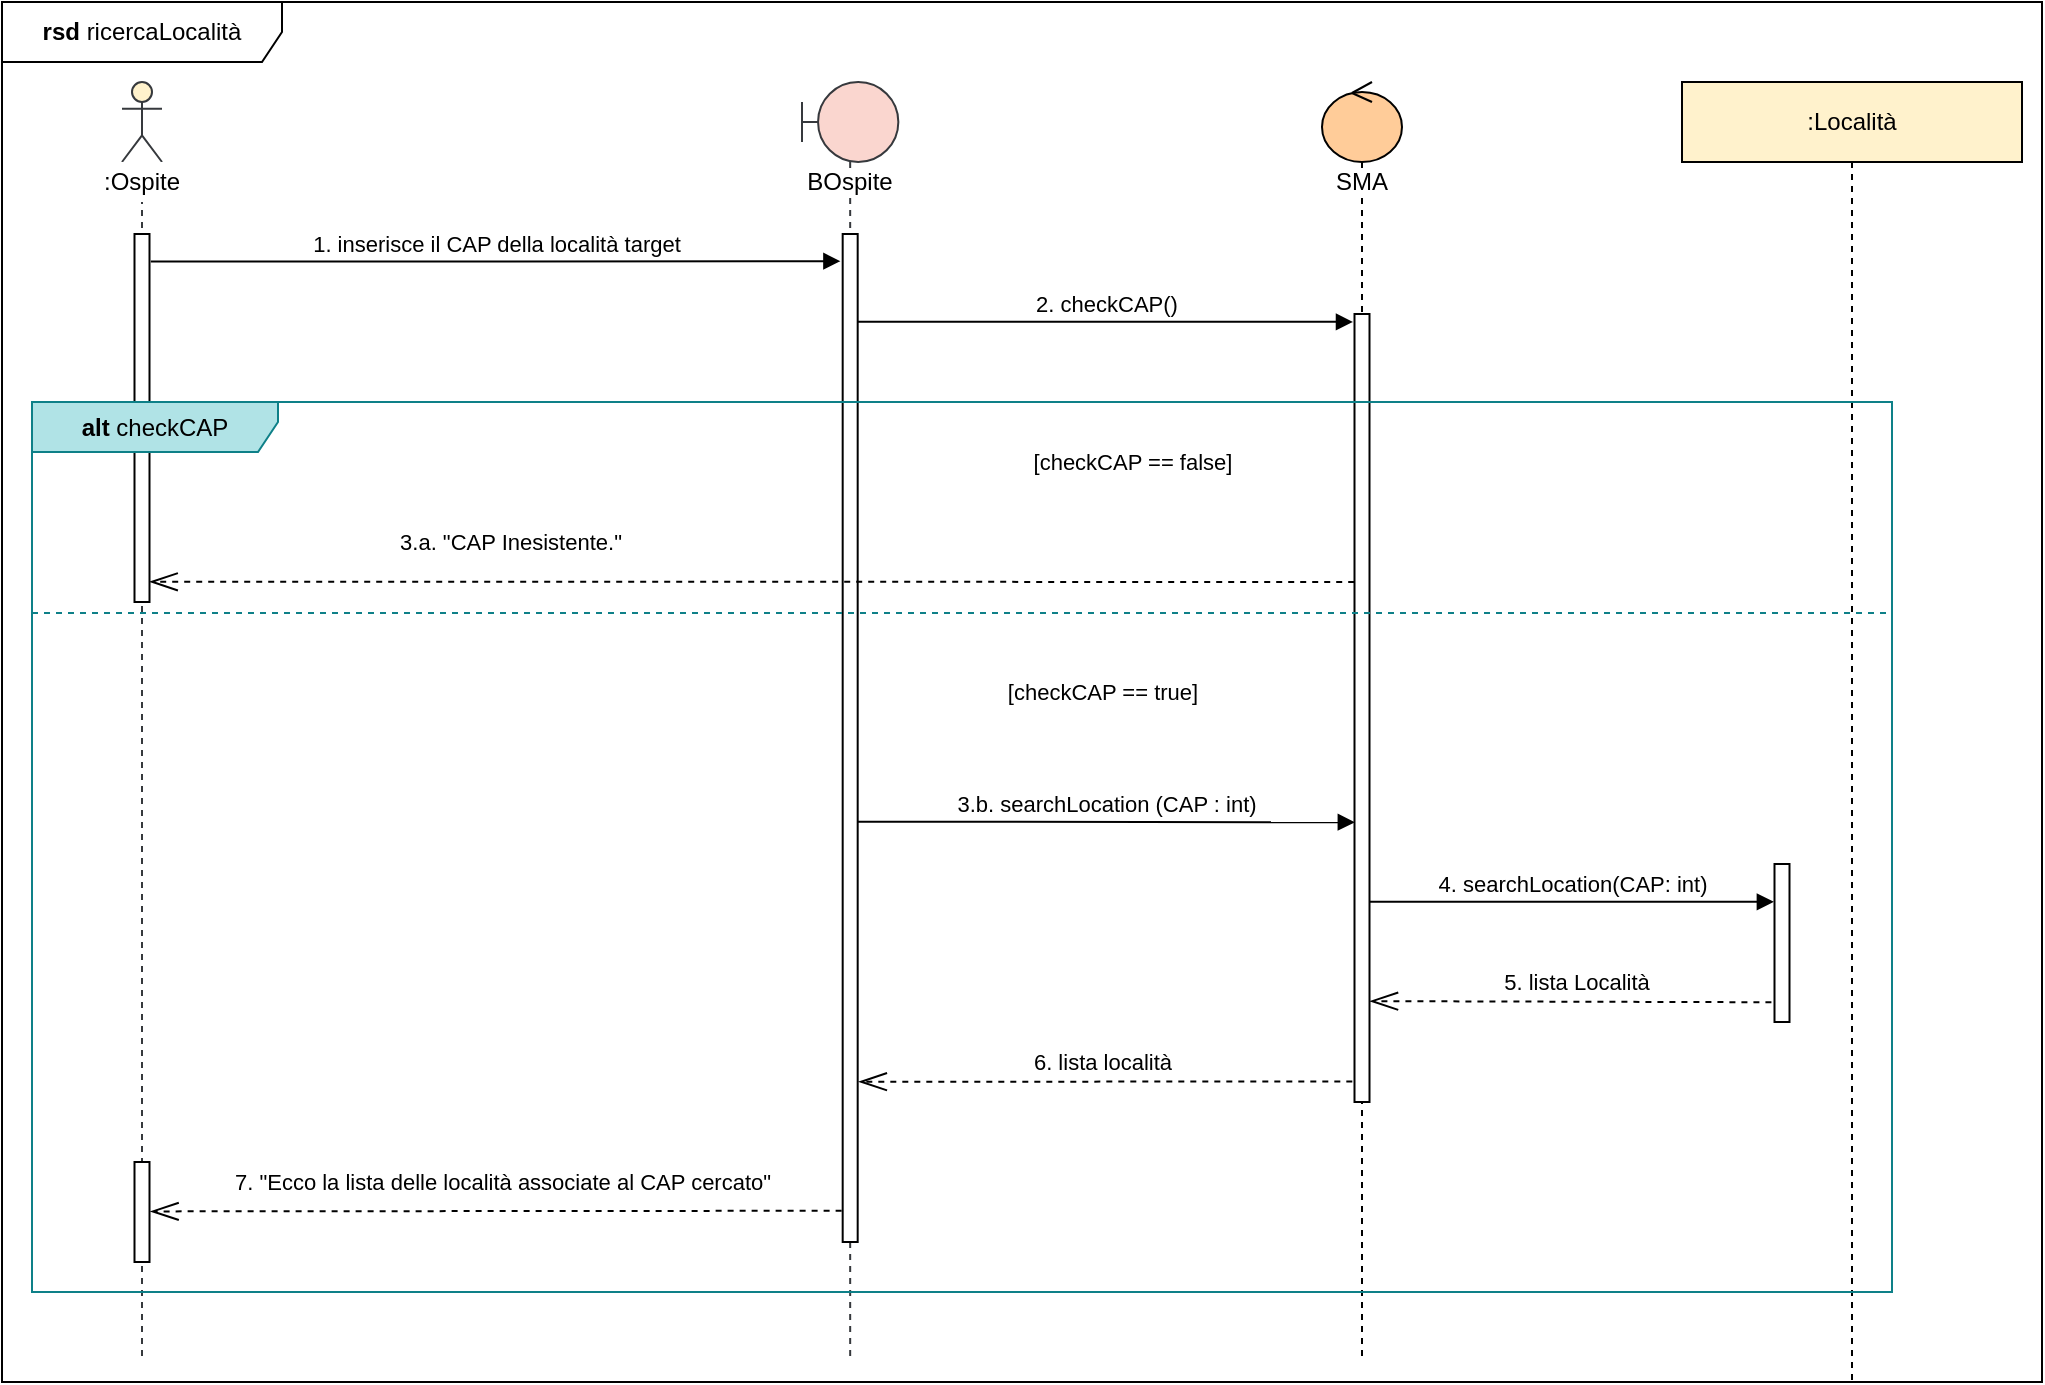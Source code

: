 <mxfile version="13.9.9" type="device"><diagram id="MIO8tU1UEvl1B__BIQpK" name="Page-1"><mxGraphModel dx="852" dy="1663" grid="1" gridSize="10" guides="1" tooltips="1" connect="1" arrows="1" fold="1" page="1" pageScale="1" pageWidth="827" pageHeight="1169" math="0" shadow="0"><root><mxCell id="0"/><mxCell id="1" parent="0"/><mxCell id="yAodXcxc0bv4qq1QAj_a-29" value="&lt;b&gt;rsd &lt;/b&gt;ricercaLocalità" style="shape=umlFrame;whiteSpace=wrap;html=1;fillColor=#ffffff;width=140;height=30;" parent="1" vertex="1"><mxGeometry x="140" y="-1040" width="1020" height="690" as="geometry"/></mxCell><mxCell id="biBlbflUzNOPunbcJSMS-9" value="1. inserisce il CAP della località target" style="html=1;verticalAlign=bottom;startArrow=none;endArrow=block;startSize=8;exitX=1.087;exitY=0.075;exitDx=0;exitDy=0;exitPerimeter=0;startFill=0;entryX=-0.152;entryY=0.027;entryDx=0;entryDy=0;entryPerimeter=0;" parent="1" source="yAodXcxc0bv4qq1QAj_a-8" target="yAodXcxc0bv4qq1QAj_a-7" edge="1"><mxGeometry relative="1" as="geometry"><mxPoint x="324" y="-909.96" as="sourcePoint"/><mxPoint x="530" y="-910" as="targetPoint"/></mxGeometry></mxCell><mxCell id="biBlbflUzNOPunbcJSMS-3" value="" style="shape=umlLifeline;participant=umlActor;perimeter=lifelinePerimeter;whiteSpace=wrap;html=1;container=1;collapsible=0;recursiveResize=0;verticalAlign=top;spacingTop=36;outlineConnect=0;strokeColor=#36393d;fillColor=#FFF2CC;" parent="1" vertex="1"><mxGeometry x="200" y="-1000" width="20" height="640" as="geometry"/></mxCell><mxCell id="yAodXcxc0bv4qq1QAj_a-8" value="" style="html=1;points=[];perimeter=orthogonalPerimeter;fillColor=#ffffff;" parent="biBlbflUzNOPunbcJSMS-3" vertex="1"><mxGeometry x="6.25" y="76" width="7.5" height="184" as="geometry"/></mxCell><mxCell id="yAodXcxc0bv4qq1QAj_a-27" value="" style="html=1;points=[];perimeter=orthogonalPerimeter;fillColor=#ffffff;" parent="biBlbflUzNOPunbcJSMS-3" vertex="1"><mxGeometry x="6.25" y="540" width="7.5" height="50" as="geometry"/></mxCell><mxCell id="TRykJOhFTjoU_KH9r5qd-1" value=":Ospite" style="text;html=1;strokeColor=none;align=center;verticalAlign=middle;whiteSpace=wrap;rounded=0;fillColor=#ffffff;" parent="1" vertex="1"><mxGeometry x="180" y="-960" width="60" height="20" as="geometry"/></mxCell><mxCell id="yAodXcxc0bv4qq1QAj_a-1" value="&lt;span style=&quot;background-color: rgb(255 , 255 , 255)&quot;&gt;SMA&lt;/span&gt;" style="shape=umlLifeline;participant=umlControl;perimeter=lifelinePerimeter;whiteSpace=wrap;html=1;container=1;collapsible=0;recursiveResize=0;verticalAlign=top;spacingTop=36;outlineConnect=0;fillColor=#FFCC99;" parent="1" vertex="1"><mxGeometry x="800" y="-1000" width="40" height="640" as="geometry"/></mxCell><mxCell id="yAodXcxc0bv4qq1QAj_a-2" value="" style="html=1;points=[];perimeter=orthogonalPerimeter;fillColor=#ffffff;" parent="yAodXcxc0bv4qq1QAj_a-1" vertex="1"><mxGeometry x="16.25" y="116" width="7.5" height="394" as="geometry"/></mxCell><mxCell id="yAodXcxc0bv4qq1QAj_a-3" value="&lt;span style=&quot;background-color: rgb(255 , 255 , 255)&quot;&gt;BOspite&lt;br&gt;&lt;br&gt;&lt;/span&gt;" style="shape=umlLifeline;participant=umlBoundary;perimeter=lifelinePerimeter;whiteSpace=wrap;html=1;container=1;collapsible=0;recursiveResize=0;verticalAlign=top;spacingTop=36;outlineConnect=0;strokeColor=#36393d;fillColor=#FAD6CF;size=40;" parent="1" vertex="1"><mxGeometry x="540" y="-1000" width="48.17" height="640" as="geometry"/></mxCell><mxCell id="yAodXcxc0bv4qq1QAj_a-7" value="" style="html=1;points=[];perimeter=orthogonalPerimeter;fillColor=#ffffff;" parent="yAodXcxc0bv4qq1QAj_a-3" vertex="1"><mxGeometry x="20.34" y="76" width="7.5" height="504" as="geometry"/></mxCell><mxCell id="yAodXcxc0bv4qq1QAj_a-11" value="&lt;font style=&quot;font-size: 11px&quot;&gt;[checkCAP == false]&lt;/font&gt;" style="text;html=1;align=center;verticalAlign=middle;resizable=0;points=[];autosize=1;" parent="1" vertex="1"><mxGeometry x="650" y="-820" width="110" height="20" as="geometry"/></mxCell><mxCell id="yAodXcxc0bv4qq1QAj_a-12" value="" style="endArrow=openThin;dashed=1;endFill=0;endSize=12;html=1;entryX=1.013;entryY=0.945;entryDx=0;entryDy=0;entryPerimeter=0;exitX=-0.02;exitY=0.34;exitDx=0;exitDy=0;exitPerimeter=0;" parent="1" source="yAodXcxc0bv4qq1QAj_a-2" target="yAodXcxc0bv4qq1QAj_a-8" edge="1"><mxGeometry width="160" relative="1" as="geometry"><mxPoint x="810" y="-750" as="sourcePoint"/><mxPoint x="290" y="-750" as="targetPoint"/><Array as="points"/></mxGeometry></mxCell><mxCell id="yAodXcxc0bv4qq1QAj_a-13" value="&lt;font style=&quot;font-size: 11px&quot;&gt;3.a. &quot;CAP Inesistente.&quot;&lt;/font&gt;" style="text;html=1;align=center;verticalAlign=middle;resizable=0;points=[];autosize=1;" parent="1" vertex="1"><mxGeometry x="329" y="-780" width="130" height="20" as="geometry"/></mxCell><mxCell id="yAodXcxc0bv4qq1QAj_a-16" value="&lt;font style=&quot;font-size: 11px&quot;&gt;[checkCAP == true]&lt;/font&gt;" style="text;html=1;align=center;verticalAlign=middle;resizable=0;points=[];autosize=1;" parent="1" vertex="1"><mxGeometry x="635" y="-705" width="110" height="20" as="geometry"/></mxCell><mxCell id="yAodXcxc0bv4qq1QAj_a-17" value="" style="endArrow=openThin;dashed=1;endFill=0;endSize=12;html=1;entryX=1.035;entryY=0.872;entryDx=0;entryDy=0;entryPerimeter=0;exitX=-0.205;exitY=0.875;exitDx=0;exitDy=0;exitPerimeter=0;" parent="1" source="yAodXcxc0bv4qq1QAj_a-28" target="yAodXcxc0bv4qq1QAj_a-2" edge="1"><mxGeometry width="160" relative="1" as="geometry"><mxPoint x="1016.5" y="-540" as="sourcePoint"/><mxPoint x="840" y="-540" as="targetPoint"/><Array as="points"/></mxGeometry></mxCell><mxCell id="yAodXcxc0bv4qq1QAj_a-18" value=":Località" style="shape=umlLifeline;perimeter=lifelinePerimeter;whiteSpace=wrap;html=1;container=1;collapsible=0;recursiveResize=0;outlineConnect=0;fillColor=#FFF2CC;" parent="1" vertex="1"><mxGeometry x="980" y="-1000" width="170" height="650" as="geometry"/></mxCell><mxCell id="yAodXcxc0bv4qq1QAj_a-28" value="" style="html=1;points=[];perimeter=orthogonalPerimeter;fillColor=#ffffff;" parent="yAodXcxc0bv4qq1QAj_a-18" vertex="1"><mxGeometry x="46.25" y="391" width="7.5" height="79" as="geometry"/></mxCell><mxCell id="yAodXcxc0bv4qq1QAj_a-19" value="2. checkCAP()" style="html=1;verticalAlign=bottom;startArrow=none;endArrow=block;startSize=8;exitX=0.975;exitY=0.087;exitDx=0;exitDy=0;exitPerimeter=0;startFill=0;entryX=-0.102;entryY=0.01;entryDx=0;entryDy=0;entryPerimeter=0;" parent="1" source="yAodXcxc0bv4qq1QAj_a-7" target="yAodXcxc0bv4qq1QAj_a-2" edge="1"><mxGeometry relative="1" as="geometry"><mxPoint x="643.5" y="-879.96" as="sourcePoint"/><mxPoint x="744" y="-880" as="targetPoint"/></mxGeometry></mxCell><mxCell id="yAodXcxc0bv4qq1QAj_a-20" value="3.b. searchLocation (CAP : int)" style="html=1;verticalAlign=bottom;startArrow=none;endArrow=block;startSize=8;exitX=0.981;exitY=0.583;exitDx=0;exitDy=0;exitPerimeter=0;startFill=0;entryX=0.021;entryY=0.645;entryDx=0;entryDy=0;entryPerimeter=0;" parent="1" source="yAodXcxc0bv4qq1QAj_a-7" target="yAodXcxc0bv4qq1QAj_a-2" edge="1"><mxGeometry relative="1" as="geometry"><mxPoint x="615" y="-629.96" as="sourcePoint"/><mxPoint x="785" y="-630" as="targetPoint"/></mxGeometry></mxCell><mxCell id="yAodXcxc0bv4qq1QAj_a-21" value="4. searchLocation(CAP: int)" style="html=1;verticalAlign=bottom;startArrow=none;endArrow=block;startSize=8;exitX=0.999;exitY=0.746;exitDx=0;exitDy=0;exitPerimeter=0;startFill=0;entryX=-0.042;entryY=0.239;entryDx=0;entryDy=0;entryPerimeter=0;" parent="1" source="yAodXcxc0bv4qq1QAj_a-2" target="yAodXcxc0bv4qq1QAj_a-28" edge="1"><mxGeometry relative="1" as="geometry"><mxPoint x="840" y="-589.96" as="sourcePoint"/><mxPoint x="1010" y="-590" as="targetPoint"/></mxGeometry></mxCell><mxCell id="yAodXcxc0bv4qq1QAj_a-22" value="&lt;font style=&quot;font-size: 11px&quot;&gt;5. lista Località&lt;/font&gt;" style="text;html=1;align=center;verticalAlign=middle;resizable=0;points=[];autosize=1;" parent="1" vertex="1"><mxGeometry x="882" y="-560" width="90" height="20" as="geometry"/></mxCell><mxCell id="yAodXcxc0bv4qq1QAj_a-23" value="" style="endArrow=openThin;dashed=1;endFill=0;endSize=12;html=1;entryX=1.073;entryY=0.494;entryDx=0;entryDy=0;entryPerimeter=0;exitX=-0.071;exitY=0.969;exitDx=0;exitDy=0;exitPerimeter=0;" parent="1" source="yAodXcxc0bv4qq1QAj_a-7" target="yAodXcxc0bv4qq1QAj_a-27" edge="1"><mxGeometry width="160" relative="1" as="geometry"><mxPoint x="480" y="-435.5" as="sourcePoint"/><mxPoint x="270" y="-435.5" as="targetPoint"/><Array as="points"/></mxGeometry></mxCell><mxCell id="yAodXcxc0bv4qq1QAj_a-24" value="&lt;font style=&quot;font-size: 11px&quot;&gt;7. &quot;Ecco la lista delle località associate al CAP cercato&quot;&lt;/font&gt;" style="text;html=1;align=center;verticalAlign=middle;resizable=0;points=[];autosize=1;" parent="1" vertex="1"><mxGeometry x="250" y="-460" width="280" height="20" as="geometry"/></mxCell><mxCell id="yAodXcxc0bv4qq1QAj_a-25" value="" style="endArrow=openThin;dashed=1;endFill=0;endSize=12;html=1;entryX=1.077;entryY=0.841;entryDx=0;entryDy=0;entryPerimeter=0;exitX=-0.146;exitY=0.974;exitDx=0;exitDy=0;exitPerimeter=0;" parent="1" source="yAodXcxc0bv4qq1QAj_a-2" target="yAodXcxc0bv4qq1QAj_a-7" edge="1"><mxGeometry width="160" relative="1" as="geometry"><mxPoint x="778.25" y="-500" as="sourcePoint"/><mxPoint x="570" y="-501" as="targetPoint"/><Array as="points"/></mxGeometry></mxCell><mxCell id="yAodXcxc0bv4qq1QAj_a-26" value="&lt;font style=&quot;font-size: 11px&quot;&gt;6. lista località&lt;/font&gt;" style="text;html=1;align=center;verticalAlign=middle;resizable=0;points=[];autosize=1;" parent="1" vertex="1"><mxGeometry x="650" y="-520" width="80" height="20" as="geometry"/></mxCell><mxCell id="yAodXcxc0bv4qq1QAj_a-14" value="" style="endArrow=none;dashed=1;html=1;entryX=0.999;entryY=0.237;entryDx=0;entryDy=0;entryPerimeter=0;exitX=0;exitY=0.237;exitDx=0;exitDy=0;exitPerimeter=0;fillColor=#b0e3e6;strokeColor=#0e8088;" parent="1" source="yAodXcxc0bv4qq1QAj_a-5" target="yAodXcxc0bv4qq1QAj_a-5" edge="1"><mxGeometry width="50" height="50" relative="1" as="geometry"><mxPoint x="170" y="-720" as="sourcePoint"/><mxPoint x="1090" y="-720" as="targetPoint"/></mxGeometry></mxCell><mxCell id="yAodXcxc0bv4qq1QAj_a-5" value="&lt;b&gt;alt &lt;/b&gt;checkCAP" style="shape=umlFrame;whiteSpace=wrap;html=1;width=123;height=25;fillColor=#b0e3e6;strokeColor=#0e8088;" parent="1" vertex="1"><mxGeometry x="155" y="-840" width="930" height="445" as="geometry"/></mxCell></root></mxGraphModel></diagram></mxfile>